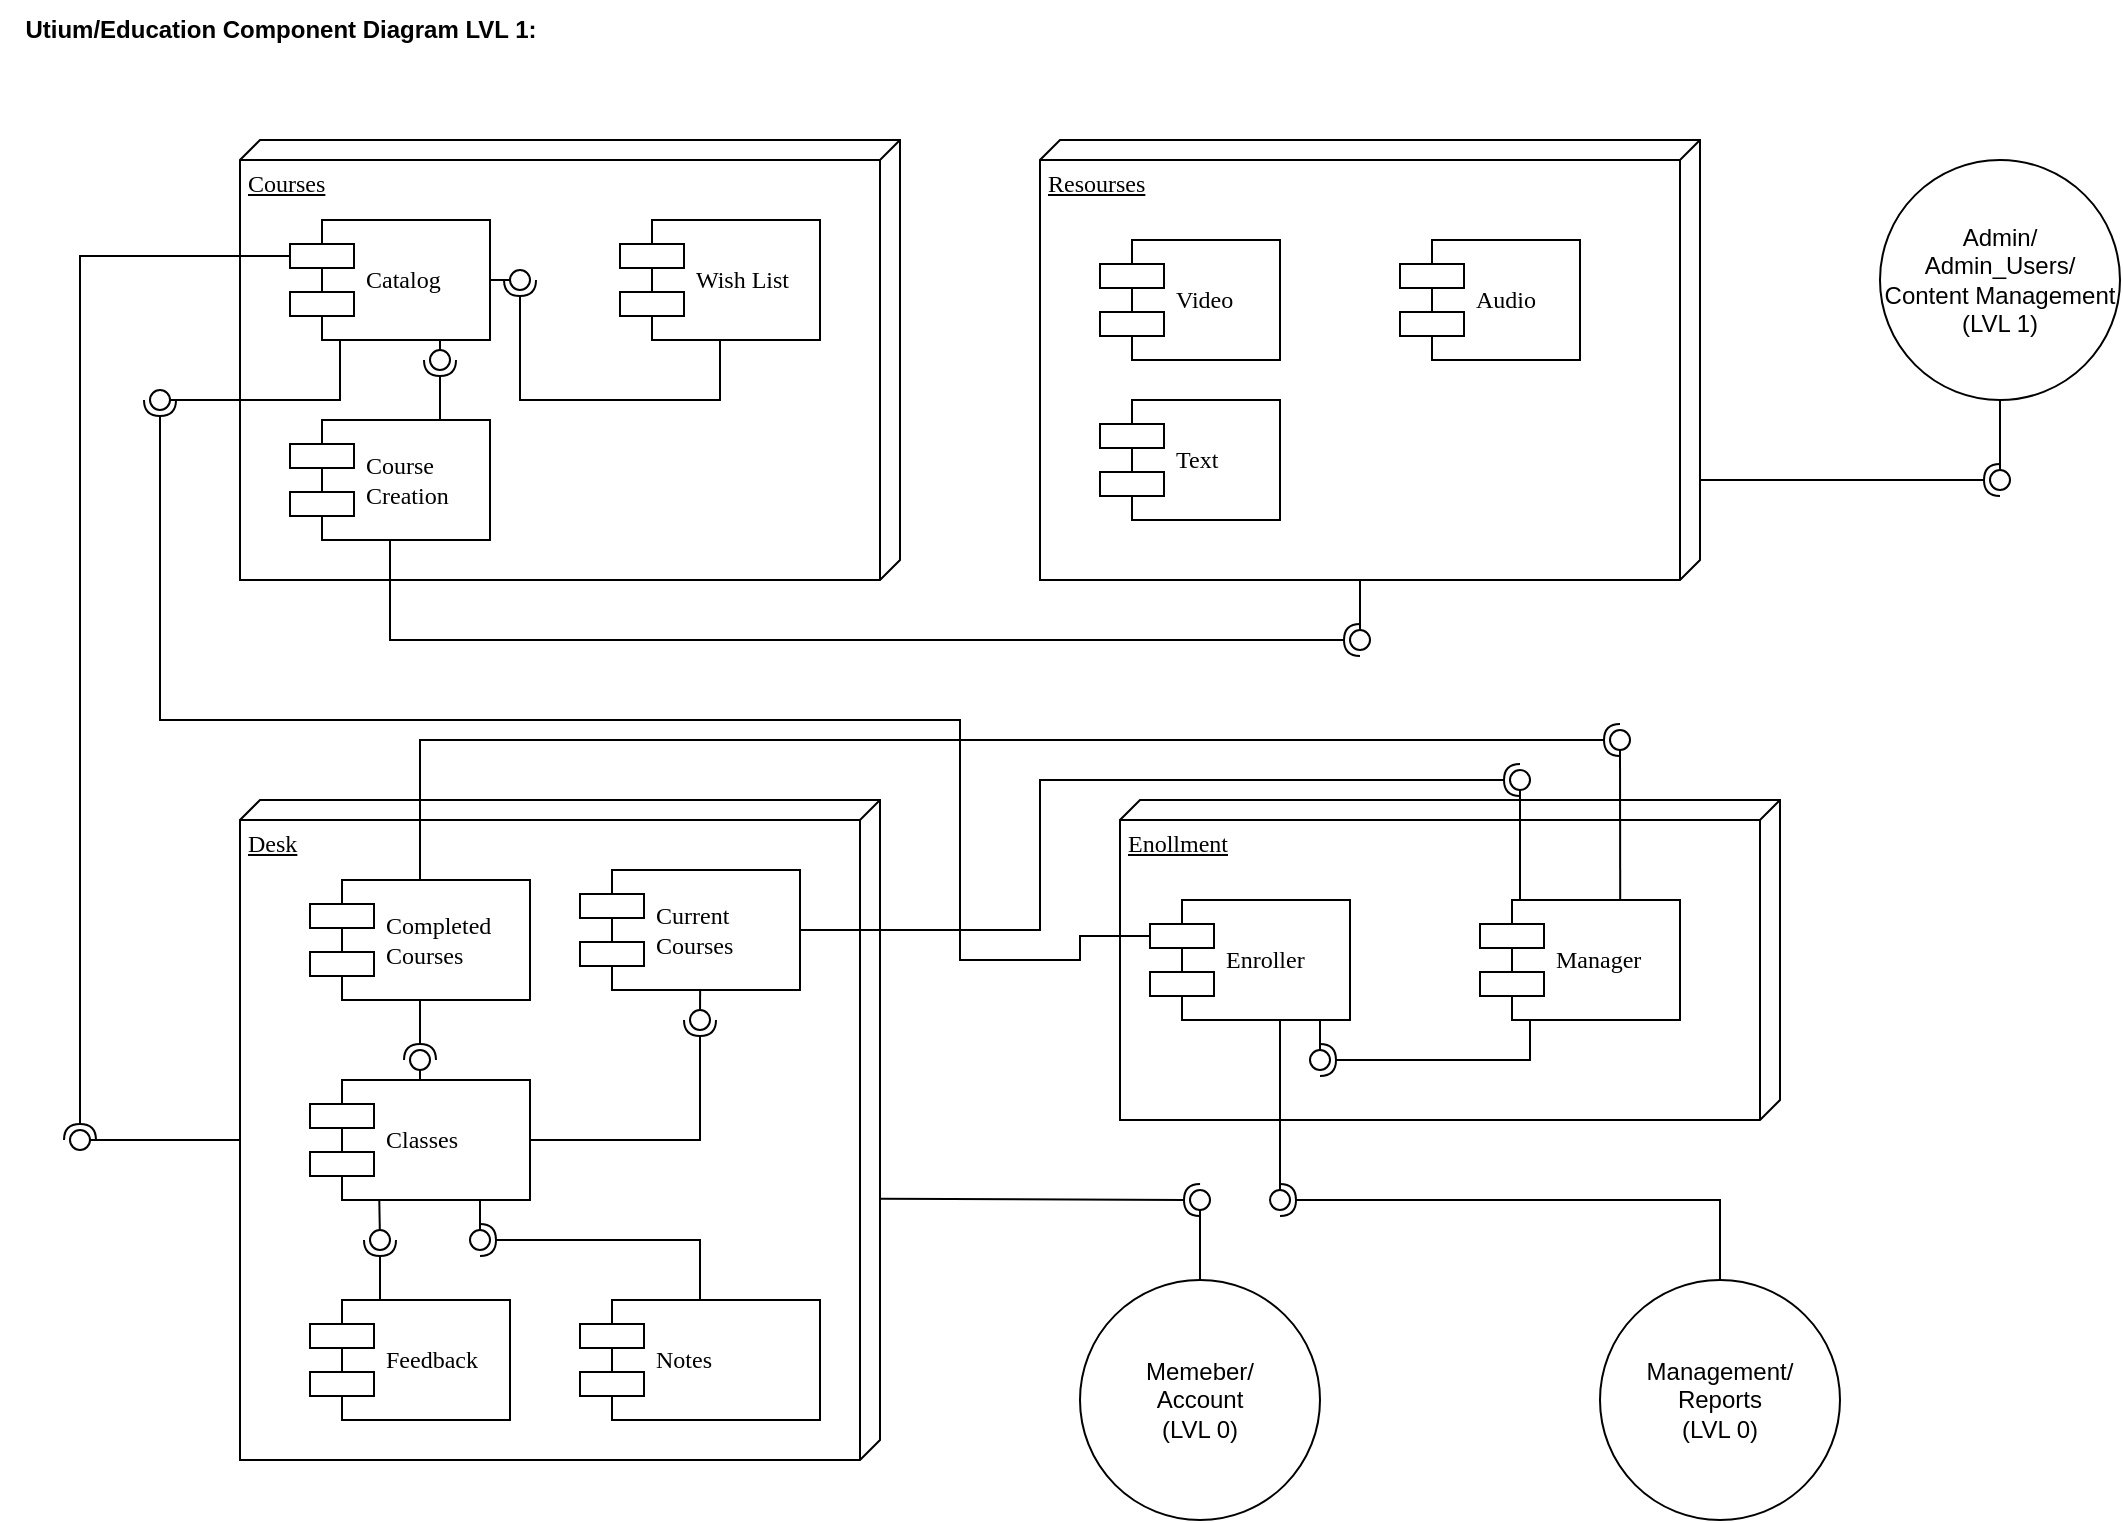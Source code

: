 <mxfile version="26.1.1">
  <diagram name="Page-1" id="5f0bae14-7c28-e335-631c-24af17079c00">
    <mxGraphModel dx="934" dy="452" grid="1" gridSize="10" guides="1" tooltips="1" connect="1" arrows="1" fold="1" page="1" pageScale="1" pageWidth="1100" pageHeight="850" background="none" math="0" shadow="0">
      <root>
        <mxCell id="0" />
        <mxCell id="1" parent="0" />
        <mxCell id="39150e848f15840c-1" value="Courses" style="verticalAlign=top;align=left;spacingTop=8;spacingLeft=2;spacingRight=12;shape=cube;size=10;direction=south;fontStyle=4;html=1;rounded=0;shadow=0;comic=0;labelBackgroundColor=none;strokeWidth=1;fontFamily=Verdana;fontSize=12" parent="1" vertex="1">
          <mxGeometry x="120" y="70" width="330" height="220" as="geometry" />
        </mxCell>
        <mxCell id="-ANU3Li1mbD7LYGOAcOj-1" value="&lt;b&gt;Utium/Education Component Diagram LVL 1:&lt;/b&gt;" style="text;html=1;align=center;verticalAlign=middle;resizable=0;points=[];autosize=1;strokeColor=none;fillColor=none;" parent="1" vertex="1">
          <mxGeometry width="280" height="30" as="geometry" />
        </mxCell>
        <mxCell id="-ANU3Li1mbD7LYGOAcOj-2" value="Desk" style="verticalAlign=top;align=left;spacingTop=8;spacingLeft=2;spacingRight=12;shape=cube;size=10;direction=south;fontStyle=4;html=1;rounded=0;shadow=0;comic=0;labelBackgroundColor=none;strokeWidth=1;fontFamily=Verdana;fontSize=12" parent="1" vertex="1">
          <mxGeometry x="120" y="400" width="320" height="330" as="geometry" />
        </mxCell>
        <mxCell id="-ANU3Li1mbD7LYGOAcOj-3" value="Classes" style="shape=component;align=left;spacingLeft=36;rounded=0;shadow=0;comic=0;labelBackgroundColor=none;strokeWidth=1;fontFamily=Verdana;fontSize=12;html=1;" parent="1" vertex="1">
          <mxGeometry x="155" y="540" width="110" height="60" as="geometry" />
        </mxCell>
        <mxCell id="-ANU3Li1mbD7LYGOAcOj-4" value="Resourses" style="verticalAlign=top;align=left;spacingTop=8;spacingLeft=2;spacingRight=12;shape=cube;size=10;direction=south;fontStyle=4;html=1;rounded=0;shadow=0;comic=0;labelBackgroundColor=none;strokeWidth=1;fontFamily=Verdana;fontSize=12" parent="1" vertex="1">
          <mxGeometry x="520" y="70" width="330" height="220" as="geometry" />
        </mxCell>
        <mxCell id="-ANU3Li1mbD7LYGOAcOj-5" value="Video" style="shape=component;align=left;spacingLeft=36;rounded=0;shadow=0;comic=0;labelBackgroundColor=none;strokeWidth=1;fontFamily=Verdana;fontSize=12;html=1;" parent="1" vertex="1">
          <mxGeometry x="550" y="120" width="90" height="60" as="geometry" />
        </mxCell>
        <mxCell id="-ANU3Li1mbD7LYGOAcOj-6" value="Enollment" style="verticalAlign=top;align=left;spacingTop=8;spacingLeft=2;spacingRight=12;shape=cube;size=10;direction=south;fontStyle=4;html=1;rounded=0;shadow=0;comic=0;labelBackgroundColor=none;strokeWidth=1;fontFamily=Verdana;fontSize=12" parent="1" vertex="1">
          <mxGeometry x="560" y="400" width="330" height="160" as="geometry" />
        </mxCell>
        <mxCell id="-ANU3Li1mbD7LYGOAcOj-7" value="Enroller" style="shape=component;align=left;spacingLeft=36;rounded=0;shadow=0;comic=0;labelBackgroundColor=none;strokeWidth=1;fontFamily=Verdana;fontSize=12;html=1;" parent="1" vertex="1">
          <mxGeometry x="575" y="450" width="100" height="60" as="geometry" />
        </mxCell>
        <mxCell id="-ANU3Li1mbD7LYGOAcOj-8" value="Notes" style="shape=component;align=left;spacingLeft=36;rounded=0;shadow=0;comic=0;labelBackgroundColor=none;strokeWidth=1;fontFamily=Verdana;fontSize=12;html=1;" parent="1" vertex="1">
          <mxGeometry x="290" y="650" width="120" height="60" as="geometry" />
        </mxCell>
        <mxCell id="-ANU3Li1mbD7LYGOAcOj-9" value="Catalog" style="shape=component;align=left;spacingLeft=36;rounded=0;shadow=0;comic=0;labelBackgroundColor=none;strokeWidth=1;fontFamily=Verdana;fontSize=12;html=1;" parent="1" vertex="1">
          <mxGeometry x="145" y="110" width="100" height="60" as="geometry" />
        </mxCell>
        <mxCell id="-ANU3Li1mbD7LYGOAcOj-10" value="Completed&lt;div&gt;Courses&lt;/div&gt;" style="shape=component;align=left;spacingLeft=36;rounded=0;shadow=0;comic=0;labelBackgroundColor=none;strokeWidth=1;fontFamily=Verdana;fontSize=12;html=1;" parent="1" vertex="1">
          <mxGeometry x="155" y="440" width="110" height="60" as="geometry" />
        </mxCell>
        <mxCell id="-ANU3Li1mbD7LYGOAcOj-11" value="Feedback" style="shape=component;align=left;spacingLeft=36;rounded=0;shadow=0;comic=0;labelBackgroundColor=none;strokeWidth=1;fontFamily=Verdana;fontSize=12;html=1;" parent="1" vertex="1">
          <mxGeometry x="155" y="650" width="100" height="60" as="geometry" />
        </mxCell>
        <mxCell id="-ANU3Li1mbD7LYGOAcOj-12" value="Wish List" style="shape=component;align=left;spacingLeft=36;rounded=0;shadow=0;comic=0;labelBackgroundColor=none;strokeWidth=1;fontFamily=Verdana;fontSize=12;html=1;" parent="1" vertex="1">
          <mxGeometry x="310" y="110" width="100" height="60" as="geometry" />
        </mxCell>
        <mxCell id="-ANU3Li1mbD7LYGOAcOj-13" value="Current&lt;div&gt;Courses&lt;/div&gt;" style="shape=component;align=left;spacingLeft=36;rounded=0;shadow=0;comic=0;labelBackgroundColor=none;strokeWidth=1;fontFamily=Verdana;fontSize=12;html=1;" parent="1" vertex="1">
          <mxGeometry x="290" y="435" width="110" height="60" as="geometry" />
        </mxCell>
        <mxCell id="-ANU3Li1mbD7LYGOAcOj-14" value="Audio" style="shape=component;align=left;spacingLeft=36;rounded=0;shadow=0;comic=0;labelBackgroundColor=none;strokeWidth=1;fontFamily=Verdana;fontSize=12;html=1;" parent="1" vertex="1">
          <mxGeometry x="700" y="120" width="90" height="60" as="geometry" />
        </mxCell>
        <mxCell id="-ANU3Li1mbD7LYGOAcOj-15" value="Text" style="shape=component;align=left;spacingLeft=36;rounded=0;shadow=0;comic=0;labelBackgroundColor=none;strokeWidth=1;fontFamily=Verdana;fontSize=12;html=1;" parent="1" vertex="1">
          <mxGeometry x="550" y="200" width="90" height="60" as="geometry" />
        </mxCell>
        <mxCell id="-ANU3Li1mbD7LYGOAcOj-17" value="Course&amp;nbsp;&lt;div&gt;Creation&lt;/div&gt;" style="shape=component;align=left;spacingLeft=36;rounded=0;shadow=0;comic=0;labelBackgroundColor=none;strokeWidth=1;fontFamily=Verdana;fontSize=12;html=1;" parent="1" vertex="1">
          <mxGeometry x="145" y="210" width="100" height="60" as="geometry" />
        </mxCell>
        <mxCell id="-ANU3Li1mbD7LYGOAcOj-18" value="Manager" style="shape=component;align=left;spacingLeft=36;rounded=0;shadow=0;comic=0;labelBackgroundColor=none;strokeWidth=1;fontFamily=Verdana;fontSize=12;html=1;" parent="1" vertex="1">
          <mxGeometry x="740" y="450" width="100" height="60" as="geometry" />
        </mxCell>
        <mxCell id="-ANU3Li1mbD7LYGOAcOj-19" value="Management/&lt;div&gt;Reports&lt;/div&gt;&lt;div&gt;(LVL 0)&lt;/div&gt;" style="ellipse;whiteSpace=wrap;html=1;aspect=fixed;" parent="1" vertex="1">
          <mxGeometry x="800" y="640" width="120" height="120" as="geometry" />
        </mxCell>
        <mxCell id="-ANU3Li1mbD7LYGOAcOj-20" value="Admin/&lt;div&gt;Admin_Users/&lt;/div&gt;&lt;div&gt;Content Management&lt;/div&gt;&lt;div&gt;(LVL 1)&lt;/div&gt;" style="ellipse;whiteSpace=wrap;html=1;aspect=fixed;" parent="1" vertex="1">
          <mxGeometry x="940" y="80" width="120" height="120" as="geometry" />
        </mxCell>
        <mxCell id="-ANU3Li1mbD7LYGOAcOj-21" value="" style="rounded=0;orthogonalLoop=1;jettySize=auto;html=1;endArrow=halfCircle;endFill=0;endSize=6;strokeWidth=1;sketch=0;" parent="1" edge="1">
          <mxGeometry relative="1" as="geometry">
            <mxPoint x="850" y="240" as="sourcePoint" />
            <mxPoint x="1000" y="240" as="targetPoint" />
          </mxGeometry>
        </mxCell>
        <mxCell id="-ANU3Li1mbD7LYGOAcOj-22" value="" style="rounded=0;orthogonalLoop=1;jettySize=auto;html=1;endArrow=oval;endFill=0;sketch=0;sourcePerimeterSpacing=0;targetPerimeterSpacing=0;endSize=10;exitX=0.5;exitY=1;exitDx=0;exitDy=0;" parent="1" source="-ANU3Li1mbD7LYGOAcOj-20" edge="1">
          <mxGeometry relative="1" as="geometry">
            <mxPoint x="560" y="245" as="sourcePoint" />
            <mxPoint x="1000" y="240" as="targetPoint" />
          </mxGeometry>
        </mxCell>
        <mxCell id="-ANU3Li1mbD7LYGOAcOj-23" value="" style="ellipse;whiteSpace=wrap;html=1;align=center;aspect=fixed;fillColor=none;strokeColor=none;resizable=0;perimeter=centerPerimeter;rotatable=0;allowArrows=0;points=[];outlineConnect=1;" parent="1" vertex="1">
          <mxGeometry x="575" y="240" width="10" height="10" as="geometry" />
        </mxCell>
        <mxCell id="-ANU3Li1mbD7LYGOAcOj-24" value="" style="rounded=0;orthogonalLoop=1;jettySize=auto;html=1;endArrow=halfCircle;endFill=0;endSize=6;strokeWidth=1;sketch=0;exitX=0.5;exitY=1;exitDx=0;exitDy=0;" parent="1" source="-ANU3Li1mbD7LYGOAcOj-17" edge="1">
          <mxGeometry relative="1" as="geometry">
            <mxPoint x="600" y="345" as="sourcePoint" />
            <mxPoint x="680" y="320" as="targetPoint" />
            <Array as="points">
              <mxPoint x="195" y="320" />
            </Array>
          </mxGeometry>
        </mxCell>
        <mxCell id="-ANU3Li1mbD7LYGOAcOj-25" value="" style="rounded=0;orthogonalLoop=1;jettySize=auto;html=1;endArrow=oval;endFill=0;sketch=0;sourcePerimeterSpacing=0;targetPerimeterSpacing=0;endSize=10;exitX=0;exitY=0;exitDx=220;exitDy=170;exitPerimeter=0;" parent="1" source="-ANU3Li1mbD7LYGOAcOj-4" edge="1">
          <mxGeometry relative="1" as="geometry">
            <mxPoint x="560" y="345" as="sourcePoint" />
            <mxPoint x="680" y="320" as="targetPoint" />
          </mxGeometry>
        </mxCell>
        <mxCell id="-ANU3Li1mbD7LYGOAcOj-26" value="" style="ellipse;whiteSpace=wrap;html=1;align=center;aspect=fixed;fillColor=none;strokeColor=none;resizable=0;perimeter=centerPerimeter;rotatable=0;allowArrows=0;points=[];outlineConnect=1;" parent="1" vertex="1">
          <mxGeometry x="575" y="340" width="10" height="10" as="geometry" />
        </mxCell>
        <mxCell id="-ANU3Li1mbD7LYGOAcOj-27" value="" style="rounded=0;orthogonalLoop=1;jettySize=auto;html=1;endArrow=halfCircle;endFill=0;endSize=6;strokeWidth=1;sketch=0;exitX=0.75;exitY=0;exitDx=0;exitDy=0;" parent="1" source="-ANU3Li1mbD7LYGOAcOj-17" edge="1">
          <mxGeometry relative="1" as="geometry">
            <mxPoint x="600" y="295" as="sourcePoint" />
            <mxPoint x="220" y="180" as="targetPoint" />
            <Array as="points">
              <mxPoint x="220" y="190" />
            </Array>
          </mxGeometry>
        </mxCell>
        <mxCell id="-ANU3Li1mbD7LYGOAcOj-28" value="" style="rounded=0;orthogonalLoop=1;jettySize=auto;html=1;endArrow=oval;endFill=0;sketch=0;sourcePerimeterSpacing=0;targetPerimeterSpacing=0;endSize=10;exitX=0.75;exitY=1;exitDx=0;exitDy=0;" parent="1" source="-ANU3Li1mbD7LYGOAcOj-9" edge="1">
          <mxGeometry relative="1" as="geometry">
            <mxPoint x="560" y="295" as="sourcePoint" />
            <mxPoint x="220" y="180" as="targetPoint" />
          </mxGeometry>
        </mxCell>
        <mxCell id="-ANU3Li1mbD7LYGOAcOj-29" value="" style="ellipse;whiteSpace=wrap;html=1;align=center;aspect=fixed;fillColor=none;strokeColor=none;resizable=0;perimeter=centerPerimeter;rotatable=0;allowArrows=0;points=[];outlineConnect=1;" parent="1" vertex="1">
          <mxGeometry x="575" y="290" width="10" height="10" as="geometry" />
        </mxCell>
        <mxCell id="-ANU3Li1mbD7LYGOAcOj-30" value="Memeber/&lt;div&gt;Account&lt;/div&gt;&lt;div&gt;(LVL 0)&lt;/div&gt;" style="ellipse;whiteSpace=wrap;html=1;aspect=fixed;" parent="1" vertex="1">
          <mxGeometry x="540" y="640" width="120" height="120" as="geometry" />
        </mxCell>
        <mxCell id="-ANU3Li1mbD7LYGOAcOj-31" value="" style="rounded=0;orthogonalLoop=1;jettySize=auto;html=1;endArrow=halfCircle;endFill=0;endSize=6;strokeWidth=1;sketch=0;exitX=0.604;exitY=-0.001;exitDx=0;exitDy=0;exitPerimeter=0;" parent="1" source="-ANU3Li1mbD7LYGOAcOj-2" edge="1">
          <mxGeometry relative="1" as="geometry">
            <mxPoint x="600" y="395" as="sourcePoint" />
            <mxPoint x="600" y="600" as="targetPoint" />
            <Array as="points" />
          </mxGeometry>
        </mxCell>
        <mxCell id="-ANU3Li1mbD7LYGOAcOj-32" value="" style="rounded=0;orthogonalLoop=1;jettySize=auto;html=1;endArrow=oval;endFill=0;sketch=0;sourcePerimeterSpacing=0;targetPerimeterSpacing=0;endSize=10;exitX=0.5;exitY=0;exitDx=0;exitDy=0;" parent="1" source="-ANU3Li1mbD7LYGOAcOj-30" edge="1">
          <mxGeometry relative="1" as="geometry">
            <mxPoint x="560" y="395" as="sourcePoint" />
            <mxPoint x="600" y="600" as="targetPoint" />
          </mxGeometry>
        </mxCell>
        <mxCell id="-ANU3Li1mbD7LYGOAcOj-33" value="" style="ellipse;whiteSpace=wrap;html=1;align=center;aspect=fixed;fillColor=none;strokeColor=none;resizable=0;perimeter=centerPerimeter;rotatable=0;allowArrows=0;points=[];outlineConnect=1;" parent="1" vertex="1">
          <mxGeometry x="575" y="390" width="10" height="10" as="geometry" />
        </mxCell>
        <mxCell id="-ANU3Li1mbD7LYGOAcOj-34" value="" style="rounded=0;orthogonalLoop=1;jettySize=auto;html=1;endArrow=halfCircle;endFill=0;endSize=6;strokeWidth=1;sketch=0;exitX=0.25;exitY=1;exitDx=0;exitDy=0;" parent="1" source="-ANU3Li1mbD7LYGOAcOj-18" edge="1">
          <mxGeometry relative="1" as="geometry">
            <mxPoint x="600" y="495" as="sourcePoint" />
            <mxPoint x="660" y="530" as="targetPoint" />
            <Array as="points">
              <mxPoint x="765" y="530" />
            </Array>
          </mxGeometry>
        </mxCell>
        <mxCell id="-ANU3Li1mbD7LYGOAcOj-35" value="" style="rounded=0;orthogonalLoop=1;jettySize=auto;html=1;endArrow=oval;endFill=0;sketch=0;sourcePerimeterSpacing=0;targetPerimeterSpacing=0;endSize=10;exitX=0.85;exitY=1;exitDx=0;exitDy=0;exitPerimeter=0;" parent="1" source="-ANU3Li1mbD7LYGOAcOj-7" edge="1">
          <mxGeometry relative="1" as="geometry">
            <mxPoint x="660" y="512" as="sourcePoint" />
            <mxPoint x="660" y="530" as="targetPoint" />
          </mxGeometry>
        </mxCell>
        <mxCell id="-ANU3Li1mbD7LYGOAcOj-36" value="" style="ellipse;whiteSpace=wrap;html=1;align=center;aspect=fixed;fillColor=none;strokeColor=none;resizable=0;perimeter=centerPerimeter;rotatable=0;allowArrows=0;points=[];outlineConnect=1;" parent="1" vertex="1">
          <mxGeometry x="575" y="490" width="10" height="10" as="geometry" />
        </mxCell>
        <mxCell id="-ANU3Li1mbD7LYGOAcOj-37" value="" style="rounded=0;orthogonalLoop=1;jettySize=auto;html=1;endArrow=halfCircle;endFill=0;endSize=6;strokeWidth=1;sketch=0;exitX=1;exitY=0.5;exitDx=0;exitDy=0;" parent="1" source="-ANU3Li1mbD7LYGOAcOj-13" edge="1">
          <mxGeometry relative="1" as="geometry">
            <mxPoint x="600" y="455" as="sourcePoint" />
            <mxPoint x="760" y="390" as="targetPoint" />
            <Array as="points">
              <mxPoint x="520" y="465" />
              <mxPoint x="520" y="390" />
            </Array>
          </mxGeometry>
        </mxCell>
        <mxCell id="-ANU3Li1mbD7LYGOAcOj-38" value="" style="rounded=0;orthogonalLoop=1;jettySize=auto;html=1;endArrow=oval;endFill=0;sketch=0;sourcePerimeterSpacing=0;targetPerimeterSpacing=0;endSize=10;" parent="1" edge="1">
          <mxGeometry relative="1" as="geometry">
            <mxPoint x="760" y="450" as="sourcePoint" />
            <mxPoint x="760" y="390" as="targetPoint" />
          </mxGeometry>
        </mxCell>
        <mxCell id="-ANU3Li1mbD7LYGOAcOj-39" value="" style="ellipse;whiteSpace=wrap;html=1;align=center;aspect=fixed;fillColor=none;strokeColor=none;resizable=0;perimeter=centerPerimeter;rotatable=0;allowArrows=0;points=[];outlineConnect=1;" parent="1" vertex="1">
          <mxGeometry x="575" y="450" width="10" height="10" as="geometry" />
        </mxCell>
        <mxCell id="-ki8IF21m28OWYCwYOsV-1" value="" style="rounded=0;orthogonalLoop=1;jettySize=auto;html=1;endArrow=halfCircle;endFill=0;endSize=6;strokeWidth=1;sketch=0;exitX=0.5;exitY=1;exitDx=0;exitDy=0;" edge="1" parent="1" source="-ANU3Li1mbD7LYGOAcOj-12">
          <mxGeometry relative="1" as="geometry">
            <mxPoint x="710" y="335" as="sourcePoint" />
            <mxPoint x="260" y="140" as="targetPoint" />
            <Array as="points">
              <mxPoint x="360" y="200" />
              <mxPoint x="260" y="200" />
            </Array>
          </mxGeometry>
        </mxCell>
        <mxCell id="-ki8IF21m28OWYCwYOsV-2" value="" style="rounded=0;orthogonalLoop=1;jettySize=auto;html=1;endArrow=oval;endFill=0;sketch=0;sourcePerimeterSpacing=0;targetPerimeterSpacing=0;endSize=10;exitX=1;exitY=0.5;exitDx=0;exitDy=0;" edge="1" parent="1" source="-ANU3Li1mbD7LYGOAcOj-9">
          <mxGeometry relative="1" as="geometry">
            <mxPoint x="670" y="335" as="sourcePoint" />
            <mxPoint x="260" y="140" as="targetPoint" />
          </mxGeometry>
        </mxCell>
        <mxCell id="-ki8IF21m28OWYCwYOsV-3" value="" style="ellipse;whiteSpace=wrap;html=1;align=center;aspect=fixed;fillColor=none;strokeColor=none;resizable=0;perimeter=centerPerimeter;rotatable=0;allowArrows=0;points=[];outlineConnect=1;" vertex="1" parent="1">
          <mxGeometry x="685" y="330" width="10" height="10" as="geometry" />
        </mxCell>
        <mxCell id="-ki8IF21m28OWYCwYOsV-4" value="" style="rounded=0;orthogonalLoop=1;jettySize=auto;html=1;endArrow=halfCircle;endFill=0;endSize=6;strokeWidth=1;sketch=0;exitX=1;exitY=0.5;exitDx=0;exitDy=0;" edge="1" parent="1" source="-ANU3Li1mbD7LYGOAcOj-3">
          <mxGeometry relative="1" as="geometry">
            <mxPoint x="710" y="435" as="sourcePoint" />
            <mxPoint x="350" y="510" as="targetPoint" />
            <Array as="points">
              <mxPoint x="350" y="570" />
            </Array>
          </mxGeometry>
        </mxCell>
        <mxCell id="-ki8IF21m28OWYCwYOsV-5" value="" style="rounded=0;orthogonalLoop=1;jettySize=auto;html=1;endArrow=oval;endFill=0;sketch=0;sourcePerimeterSpacing=0;targetPerimeterSpacing=0;endSize=10;exitX=0.546;exitY=0.994;exitDx=0;exitDy=0;exitPerimeter=0;" edge="1" parent="1" source="-ANU3Li1mbD7LYGOAcOj-13">
          <mxGeometry relative="1" as="geometry">
            <mxPoint x="350" y="500" as="sourcePoint" />
            <mxPoint x="350" y="510" as="targetPoint" />
          </mxGeometry>
        </mxCell>
        <mxCell id="-ki8IF21m28OWYCwYOsV-6" value="" style="ellipse;whiteSpace=wrap;html=1;align=center;aspect=fixed;fillColor=none;strokeColor=none;resizable=0;perimeter=centerPerimeter;rotatable=0;allowArrows=0;points=[];outlineConnect=1;" vertex="1" parent="1">
          <mxGeometry x="685" y="430" width="10" height="10" as="geometry" />
        </mxCell>
        <mxCell id="-ki8IF21m28OWYCwYOsV-8" value="" style="rounded=0;orthogonalLoop=1;jettySize=auto;html=1;endArrow=halfCircle;endFill=0;endSize=6;strokeWidth=1;sketch=0;exitX=0.5;exitY=1;exitDx=0;exitDy=0;" edge="1" parent="1" source="-ANU3Li1mbD7LYGOAcOj-10">
          <mxGeometry relative="1" as="geometry">
            <mxPoint x="450" y="605" as="sourcePoint" />
            <mxPoint x="210" y="530" as="targetPoint" />
          </mxGeometry>
        </mxCell>
        <mxCell id="-ki8IF21m28OWYCwYOsV-9" value="" style="rounded=0;orthogonalLoop=1;jettySize=auto;html=1;endArrow=oval;endFill=0;sketch=0;sourcePerimeterSpacing=0;targetPerimeterSpacing=0;endSize=10;exitX=0.5;exitY=0;exitDx=0;exitDy=0;" edge="1" parent="1" source="-ANU3Li1mbD7LYGOAcOj-3">
          <mxGeometry relative="1" as="geometry">
            <mxPoint x="410" y="605" as="sourcePoint" />
            <mxPoint x="210" y="530" as="targetPoint" />
          </mxGeometry>
        </mxCell>
        <mxCell id="-ki8IF21m28OWYCwYOsV-10" value="" style="ellipse;whiteSpace=wrap;html=1;align=center;aspect=fixed;fillColor=none;strokeColor=none;resizable=0;perimeter=centerPerimeter;rotatable=0;allowArrows=0;points=[];outlineConnect=1;" vertex="1" parent="1">
          <mxGeometry x="425" y="600" width="10" height="10" as="geometry" />
        </mxCell>
        <mxCell id="-ki8IF21m28OWYCwYOsV-11" value="" style="rounded=0;orthogonalLoop=1;jettySize=auto;html=1;endArrow=halfCircle;endFill=0;endSize=6;strokeWidth=1;sketch=0;" edge="1" parent="1">
          <mxGeometry relative="1" as="geometry">
            <mxPoint x="190" y="650" as="sourcePoint" />
            <mxPoint x="190" y="620" as="targetPoint" />
          </mxGeometry>
        </mxCell>
        <mxCell id="-ki8IF21m28OWYCwYOsV-12" value="" style="rounded=0;orthogonalLoop=1;jettySize=auto;html=1;endArrow=oval;endFill=0;sketch=0;sourcePerimeterSpacing=0;targetPerimeterSpacing=0;endSize=10;exitX=0.315;exitY=1.006;exitDx=0;exitDy=0;exitPerimeter=0;" edge="1" parent="1" source="-ANU3Li1mbD7LYGOAcOj-3">
          <mxGeometry relative="1" as="geometry">
            <mxPoint x="410" y="605" as="sourcePoint" />
            <mxPoint x="190" y="620" as="targetPoint" />
          </mxGeometry>
        </mxCell>
        <mxCell id="-ki8IF21m28OWYCwYOsV-13" value="" style="ellipse;whiteSpace=wrap;html=1;align=center;aspect=fixed;fillColor=none;strokeColor=none;resizable=0;perimeter=centerPerimeter;rotatable=0;allowArrows=0;points=[];outlineConnect=1;" vertex="1" parent="1">
          <mxGeometry x="425" y="600" width="10" height="10" as="geometry" />
        </mxCell>
        <mxCell id="-ki8IF21m28OWYCwYOsV-14" value="" style="rounded=0;orthogonalLoop=1;jettySize=auto;html=1;endArrow=halfCircle;endFill=0;endSize=6;strokeWidth=1;sketch=0;exitX=0.5;exitY=0;exitDx=0;exitDy=0;" edge="1" parent="1" source="-ANU3Li1mbD7LYGOAcOj-8">
          <mxGeometry relative="1" as="geometry">
            <mxPoint x="280" y="635" as="sourcePoint" />
            <mxPoint x="240" y="620" as="targetPoint" />
            <Array as="points">
              <mxPoint x="350" y="620" />
            </Array>
          </mxGeometry>
        </mxCell>
        <mxCell id="-ki8IF21m28OWYCwYOsV-15" value="" style="rounded=0;orthogonalLoop=1;jettySize=auto;html=1;endArrow=oval;endFill=0;sketch=0;sourcePerimeterSpacing=0;targetPerimeterSpacing=0;endSize=10;" edge="1" parent="1">
          <mxGeometry relative="1" as="geometry">
            <mxPoint x="240" y="600" as="sourcePoint" />
            <mxPoint x="240" y="620" as="targetPoint" />
          </mxGeometry>
        </mxCell>
        <mxCell id="-ki8IF21m28OWYCwYOsV-16" value="" style="ellipse;whiteSpace=wrap;html=1;align=center;aspect=fixed;fillColor=none;strokeColor=none;resizable=0;perimeter=centerPerimeter;rotatable=0;allowArrows=0;points=[];outlineConnect=1;" vertex="1" parent="1">
          <mxGeometry x="255" y="630" width="10" height="10" as="geometry" />
        </mxCell>
        <mxCell id="-ki8IF21m28OWYCwYOsV-17" value="" style="rounded=0;orthogonalLoop=1;jettySize=auto;html=1;endArrow=halfCircle;endFill=0;endSize=6;strokeWidth=1;sketch=0;exitX=0.5;exitY=0;exitDx=0;exitDy=0;" edge="1" parent="1" source="-ANU3Li1mbD7LYGOAcOj-19">
          <mxGeometry relative="1" as="geometry">
            <mxPoint x="770" y="565" as="sourcePoint" />
            <mxPoint x="640" y="600" as="targetPoint" />
            <Array as="points">
              <mxPoint x="860" y="600" />
            </Array>
          </mxGeometry>
        </mxCell>
        <mxCell id="-ki8IF21m28OWYCwYOsV-18" value="" style="rounded=0;orthogonalLoop=1;jettySize=auto;html=1;endArrow=oval;endFill=0;sketch=0;sourcePerimeterSpacing=0;targetPerimeterSpacing=0;endSize=10;" edge="1" parent="1">
          <mxGeometry relative="1" as="geometry">
            <mxPoint x="640" y="510" as="sourcePoint" />
            <mxPoint x="640" y="600" as="targetPoint" />
          </mxGeometry>
        </mxCell>
        <mxCell id="-ki8IF21m28OWYCwYOsV-19" value="" style="ellipse;whiteSpace=wrap;html=1;align=center;aspect=fixed;fillColor=none;strokeColor=none;resizable=0;perimeter=centerPerimeter;rotatable=0;allowArrows=0;points=[];outlineConnect=1;" vertex="1" parent="1">
          <mxGeometry x="745" y="560" width="10" height="10" as="geometry" />
        </mxCell>
        <mxCell id="-ki8IF21m28OWYCwYOsV-20" value="" style="rounded=0;orthogonalLoop=1;jettySize=auto;html=1;endArrow=halfCircle;endFill=0;endSize=6;strokeWidth=1;sketch=0;exitX=0;exitY=0.3;exitDx=0;exitDy=0;" edge="1" parent="1" source="-ANU3Li1mbD7LYGOAcOj-7">
          <mxGeometry relative="1" as="geometry">
            <mxPoint x="550" y="315" as="sourcePoint" />
            <mxPoint x="80" y="200" as="targetPoint" />
            <Array as="points">
              <mxPoint x="540" y="468" />
              <mxPoint x="540" y="480" />
              <mxPoint x="480" y="480" />
              <mxPoint x="480" y="360" />
              <mxPoint x="80" y="360" />
            </Array>
          </mxGeometry>
        </mxCell>
        <mxCell id="-ki8IF21m28OWYCwYOsV-21" value="" style="rounded=0;orthogonalLoop=1;jettySize=auto;html=1;endArrow=oval;endFill=0;sketch=0;sourcePerimeterSpacing=0;targetPerimeterSpacing=0;endSize=10;exitX=0.25;exitY=1;exitDx=0;exitDy=0;" edge="1" parent="1" source="-ANU3Li1mbD7LYGOAcOj-9">
          <mxGeometry relative="1" as="geometry">
            <mxPoint x="510" y="315" as="sourcePoint" />
            <mxPoint x="80" y="200" as="targetPoint" />
            <Array as="points">
              <mxPoint x="170" y="200" />
            </Array>
          </mxGeometry>
        </mxCell>
        <mxCell id="-ki8IF21m28OWYCwYOsV-22" value="" style="ellipse;whiteSpace=wrap;html=1;align=center;aspect=fixed;fillColor=none;strokeColor=none;resizable=0;perimeter=centerPerimeter;rotatable=0;allowArrows=0;points=[];outlineConnect=1;" vertex="1" parent="1">
          <mxGeometry x="525" y="310" width="10" height="10" as="geometry" />
        </mxCell>
        <mxCell id="-ki8IF21m28OWYCwYOsV-23" value="" style="rounded=0;orthogonalLoop=1;jettySize=auto;html=1;endArrow=halfCircle;endFill=0;endSize=6;strokeWidth=1;sketch=0;exitX=0.5;exitY=0;exitDx=0;exitDy=0;" edge="1" parent="1" source="-ANU3Li1mbD7LYGOAcOj-10">
          <mxGeometry relative="1" as="geometry">
            <mxPoint x="530" y="485" as="sourcePoint" />
            <mxPoint x="810" y="370" as="targetPoint" />
            <Array as="points">
              <mxPoint x="210" y="370" />
            </Array>
          </mxGeometry>
        </mxCell>
        <mxCell id="-ki8IF21m28OWYCwYOsV-24" value="" style="rounded=0;orthogonalLoop=1;jettySize=auto;html=1;endArrow=oval;endFill=0;sketch=0;sourcePerimeterSpacing=0;targetPerimeterSpacing=0;endSize=10;exitX=0.701;exitY=0.001;exitDx=0;exitDy=0;exitPerimeter=0;" edge="1" parent="1" source="-ANU3Li1mbD7LYGOAcOj-18">
          <mxGeometry relative="1" as="geometry">
            <mxPoint x="490" y="485" as="sourcePoint" />
            <mxPoint x="810" y="370" as="targetPoint" />
          </mxGeometry>
        </mxCell>
        <mxCell id="-ki8IF21m28OWYCwYOsV-25" value="" style="ellipse;whiteSpace=wrap;html=1;align=center;aspect=fixed;fillColor=none;strokeColor=none;resizable=0;perimeter=centerPerimeter;rotatable=0;allowArrows=0;points=[];outlineConnect=1;" vertex="1" parent="1">
          <mxGeometry x="505" y="480" width="10" height="10" as="geometry" />
        </mxCell>
        <mxCell id="-ki8IF21m28OWYCwYOsV-26" value="" style="rounded=0;orthogonalLoop=1;jettySize=auto;html=1;endArrow=halfCircle;endFill=0;endSize=6;strokeWidth=1;sketch=0;exitX=0;exitY=0.3;exitDx=0;exitDy=0;" edge="1" parent="1" source="-ANU3Li1mbD7LYGOAcOj-9">
          <mxGeometry relative="1" as="geometry">
            <mxPoint x="260" y="335" as="sourcePoint" />
            <mxPoint x="40" y="570" as="targetPoint" />
            <Array as="points">
              <mxPoint x="40" y="128" />
            </Array>
          </mxGeometry>
        </mxCell>
        <mxCell id="-ki8IF21m28OWYCwYOsV-27" value="" style="rounded=0;orthogonalLoop=1;jettySize=auto;html=1;endArrow=oval;endFill=0;sketch=0;sourcePerimeterSpacing=0;targetPerimeterSpacing=0;endSize=10;exitX=0;exitY=0;exitDx=170;exitDy=320;exitPerimeter=0;" edge="1" parent="1" source="-ANU3Li1mbD7LYGOAcOj-2">
          <mxGeometry relative="1" as="geometry">
            <mxPoint x="220" y="335" as="sourcePoint" />
            <mxPoint x="40" y="570" as="targetPoint" />
          </mxGeometry>
        </mxCell>
        <mxCell id="-ki8IF21m28OWYCwYOsV-28" value="" style="ellipse;whiteSpace=wrap;html=1;align=center;aspect=fixed;fillColor=none;strokeColor=none;resizable=0;perimeter=centerPerimeter;rotatable=0;allowArrows=0;points=[];outlineConnect=1;" vertex="1" parent="1">
          <mxGeometry x="235" y="330" width="10" height="10" as="geometry" />
        </mxCell>
      </root>
    </mxGraphModel>
  </diagram>
</mxfile>
